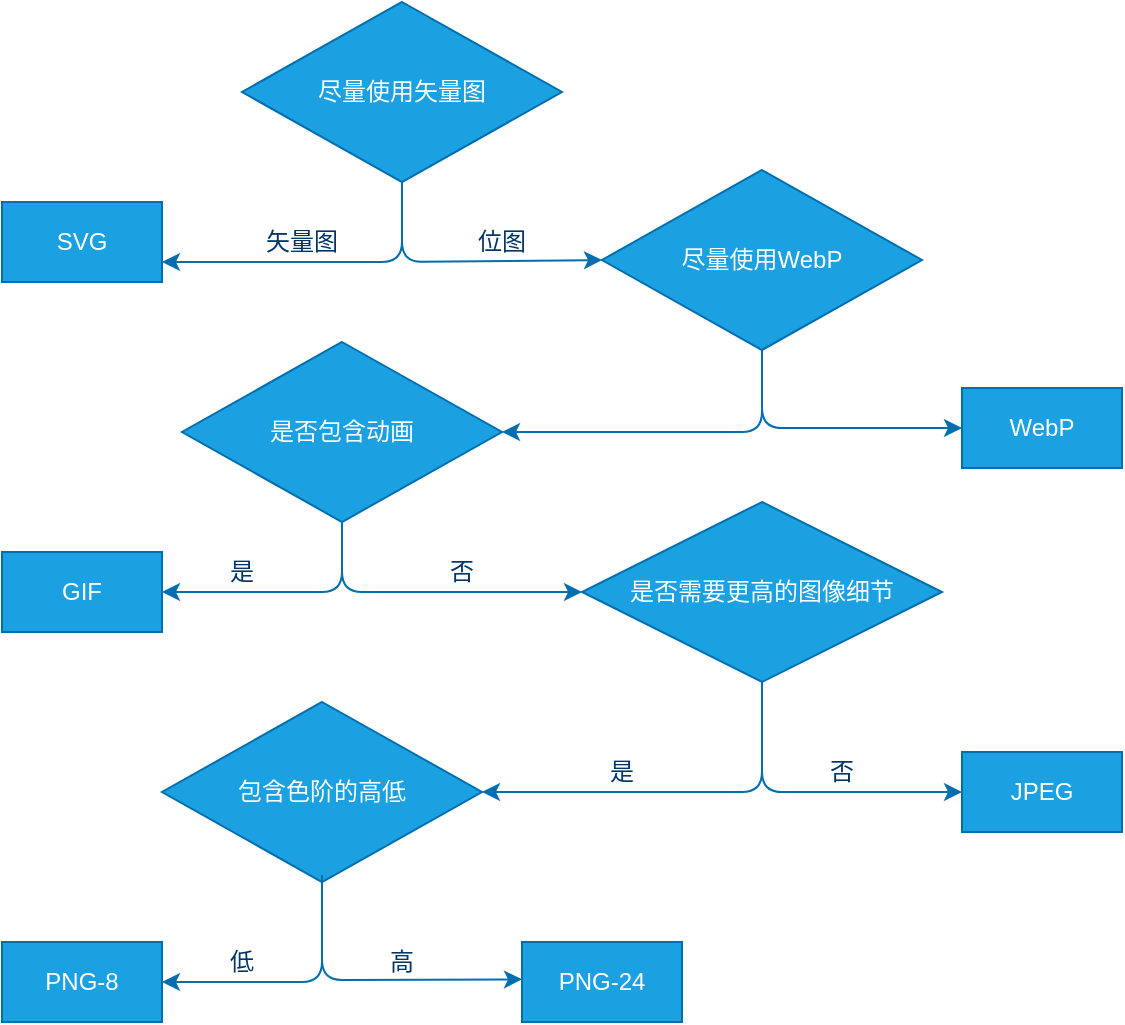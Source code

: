 <mxfile>
    <diagram id="GVihGt7YQ39MT-LoEpB5" name="第 1 页">
        <mxGraphModel dx="844" dy="561" grid="1" gridSize="10" guides="1" tooltips="1" connect="1" arrows="1" fold="1" page="1" pageScale="1" pageWidth="827" pageHeight="1169" background="#ffffff" math="0" shadow="0">
            <root>
                <mxCell id="0"/>
                <mxCell id="1" parent="0"/>
                <mxCell id="2" value="尽量使用矢量图" style="rhombus;whiteSpace=wrap;html=1;fillColor=#1ba1e2;fontColor=#ffffff;strokeColor=#006EAF;" vertex="1" parent="1">
                    <mxGeometry x="190" y="30" width="160" height="90" as="geometry"/>
                </mxCell>
                <mxCell id="3" value="尽量使用WebP" style="rhombus;whiteSpace=wrap;html=1;fillColor=#1ba1e2;fontColor=#ffffff;strokeColor=#006EAF;" vertex="1" parent="1">
                    <mxGeometry x="370" y="114" width="160" height="90" as="geometry"/>
                </mxCell>
                <mxCell id="4" value="是否包含动画" style="rhombus;whiteSpace=wrap;html=1;fillColor=#1ba1e2;fontColor=#ffffff;strokeColor=#006EAF;" vertex="1" parent="1">
                    <mxGeometry x="160" y="200" width="160" height="90" as="geometry"/>
                </mxCell>
                <mxCell id="5" value="是否需要更高的图像细节" style="rhombus;whiteSpace=wrap;html=1;fillColor=#1ba1e2;fontColor=#ffffff;strokeColor=#006EAF;" vertex="1" parent="1">
                    <mxGeometry x="360" y="280" width="180" height="90" as="geometry"/>
                </mxCell>
                <mxCell id="6" value="包含色阶的高低" style="rhombus;whiteSpace=wrap;html=1;fillColor=#1ba1e2;fontColor=#ffffff;strokeColor=#006EAF;" vertex="1" parent="1">
                    <mxGeometry x="150" y="380" width="160" height="90" as="geometry"/>
                </mxCell>
                <mxCell id="7" value="SVG" style="rounded=0;whiteSpace=wrap;html=1;fillColor=#1ba1e2;fontColor=#ffffff;strokeColor=#006EAF;" vertex="1" parent="1">
                    <mxGeometry x="70" y="130" width="80" height="40" as="geometry"/>
                </mxCell>
                <mxCell id="9" value="GIF" style="rounded=0;whiteSpace=wrap;html=1;fillColor=#1ba1e2;fontColor=#ffffff;strokeColor=#006EAF;" vertex="1" parent="1">
                    <mxGeometry x="70" y="305" width="80" height="40" as="geometry"/>
                </mxCell>
                <mxCell id="10" value="PNG-8" style="rounded=0;whiteSpace=wrap;html=1;fillColor=#1ba1e2;fontColor=#ffffff;strokeColor=#006EAF;" vertex="1" parent="1">
                    <mxGeometry x="70" y="500" width="80" height="40" as="geometry"/>
                </mxCell>
                <mxCell id="11" value="PNG-24" style="rounded=0;whiteSpace=wrap;html=1;fillColor=#1ba1e2;fontColor=#ffffff;strokeColor=#006EAF;" vertex="1" parent="1">
                    <mxGeometry x="330" y="500" width="80" height="40" as="geometry"/>
                </mxCell>
                <mxCell id="12" value="JPEG" style="rounded=0;whiteSpace=wrap;html=1;fillColor=#1ba1e2;fontColor=#ffffff;strokeColor=#006EAF;" vertex="1" parent="1">
                    <mxGeometry x="550" y="405" width="80" height="40" as="geometry"/>
                </mxCell>
                <mxCell id="13" value="WebP" style="rounded=0;whiteSpace=wrap;html=1;fillColor=#1ba1e2;fontColor=#ffffff;strokeColor=#006EAF;" vertex="1" parent="1">
                    <mxGeometry x="550" y="223" width="80" height="40" as="geometry"/>
                </mxCell>
                <mxCell id="14" value="" style="endArrow=classic;html=1;exitX=0.5;exitY=1;exitDx=0;exitDy=0;entryX=1;entryY=0.75;entryDx=0;entryDy=0;fillColor=#1ba1e2;strokeColor=#006EAF;" edge="1" parent="1" source="2" target="7">
                    <mxGeometry width="50" height="50" relative="1" as="geometry">
                        <mxPoint x="300" y="270" as="sourcePoint"/>
                        <mxPoint x="350" y="220" as="targetPoint"/>
                        <Array as="points">
                            <mxPoint x="270" y="160"/>
                        </Array>
                    </mxGeometry>
                </mxCell>
                <mxCell id="15" value="矢量图" style="text;html=1;strokeColor=none;fillColor=none;align=center;verticalAlign=middle;whiteSpace=wrap;rounded=0;fontColor=#003366;" vertex="1" parent="1">
                    <mxGeometry x="190" y="135" width="60" height="30" as="geometry"/>
                </mxCell>
                <mxCell id="16" value="" style="endArrow=classic;html=1;fontColor=#003366;entryX=0;entryY=0.5;entryDx=0;entryDy=0;fillColor=#1ba1e2;strokeColor=#006EAF;" edge="1" parent="1" target="3">
                    <mxGeometry width="50" height="50" relative="1" as="geometry">
                        <mxPoint x="270" y="120" as="sourcePoint"/>
                        <mxPoint x="350" y="220" as="targetPoint"/>
                        <Array as="points">
                            <mxPoint x="270" y="160"/>
                        </Array>
                    </mxGeometry>
                </mxCell>
                <mxCell id="17" value="位图" style="text;html=1;strokeColor=none;fillColor=none;align=center;verticalAlign=middle;whiteSpace=wrap;rounded=0;fontColor=#003366;" vertex="1" parent="1">
                    <mxGeometry x="290" y="135" width="60" height="30" as="geometry"/>
                </mxCell>
                <mxCell id="18" value="" style="endArrow=classic;html=1;exitX=0.5;exitY=1;exitDx=0;exitDy=0;entryX=1;entryY=0.5;entryDx=0;entryDy=0;fillColor=#1ba1e2;strokeColor=#006EAF;" edge="1" parent="1" source="3" target="4">
                    <mxGeometry width="50" height="50" relative="1" as="geometry">
                        <mxPoint x="280" y="130" as="sourcePoint"/>
                        <mxPoint x="160" y="170" as="targetPoint"/>
                        <Array as="points">
                            <mxPoint x="450" y="245"/>
                        </Array>
                    </mxGeometry>
                </mxCell>
                <mxCell id="19" value="" style="endArrow=classic;html=1;fontColor=#003366;entryX=0;entryY=0.5;entryDx=0;entryDy=0;fillColor=#1ba1e2;strokeColor=#006EAF;" edge="1" parent="1" target="13">
                    <mxGeometry width="50" height="50" relative="1" as="geometry">
                        <mxPoint x="450" y="210" as="sourcePoint"/>
                        <mxPoint x="380" y="169" as="targetPoint"/>
                        <Array as="points">
                            <mxPoint x="450" y="243"/>
                        </Array>
                    </mxGeometry>
                </mxCell>
                <mxCell id="31" value="" style="group" vertex="1" connectable="0" parent="1">
                    <mxGeometry x="160" y="300" width="170" height="30" as="geometry"/>
                </mxCell>
                <mxCell id="20" value="" style="endArrow=classic;html=1;exitX=0.5;exitY=1;exitDx=0;exitDy=0;entryX=1;entryY=0.5;entryDx=0;entryDy=0;fillColor=#1ba1e2;strokeColor=#006EAF;" edge="1" parent="31" source="4" target="9">
                    <mxGeometry width="50" height="50" relative="1" as="geometry">
                        <mxPoint x="110" y="-30" as="sourcePoint"/>
                        <mxPoint x="-10" y="10" as="targetPoint"/>
                        <Array as="points">
                            <mxPoint x="80" y="25"/>
                        </Array>
                    </mxGeometry>
                </mxCell>
                <mxCell id="26" value="" style="group" vertex="1" connectable="0" parent="31">
                    <mxGeometry width="170" height="30" as="geometry"/>
                </mxCell>
                <mxCell id="21" value="" style="endArrow=classic;html=1;fontColor=#003366;entryX=0;entryY=0.5;entryDx=0;entryDy=0;fillColor=#1ba1e2;strokeColor=#006EAF;" edge="1" parent="26" target="5">
                    <mxGeometry width="50" height="50" relative="1" as="geometry">
                        <mxPoint x="80" y="-10" as="sourcePoint"/>
                        <mxPoint x="180" y="29" as="targetPoint"/>
                        <Array as="points">
                            <mxPoint x="80" y="25"/>
                        </Array>
                    </mxGeometry>
                </mxCell>
                <mxCell id="22" value="是" style="text;html=1;strokeColor=none;fillColor=none;align=center;verticalAlign=middle;whiteSpace=wrap;rounded=0;fontColor=#003366;" vertex="1" parent="26">
                    <mxGeometry width="60" height="30" as="geometry"/>
                </mxCell>
                <mxCell id="23" value="否" style="text;html=1;strokeColor=none;fillColor=none;align=center;verticalAlign=middle;whiteSpace=wrap;rounded=0;fontColor=#003366;" vertex="1" parent="26">
                    <mxGeometry x="110" width="60" height="30" as="geometry"/>
                </mxCell>
                <mxCell id="39" value="" style="endArrow=classic;html=1;exitX=0.5;exitY=1;exitDx=0;exitDy=0;entryX=1;entryY=0.5;entryDx=0;entryDy=0;fillColor=#1ba1e2;strokeColor=#006EAF;" edge="1" parent="1" source="5" target="6">
                    <mxGeometry width="50" height="50" relative="1" as="geometry">
                        <mxPoint x="470" y="380" as="sourcePoint"/>
                        <mxPoint x="350" y="420" as="targetPoint"/>
                        <Array as="points">
                            <mxPoint x="450" y="425"/>
                        </Array>
                    </mxGeometry>
                </mxCell>
                <mxCell id="41" value="" style="endArrow=classic;html=1;fontColor=#003366;entryX=0;entryY=0.5;entryDx=0;entryDy=0;fillColor=#1ba1e2;strokeColor=#006EAF;exitX=0.5;exitY=1;exitDx=0;exitDy=0;" edge="1" parent="1" source="5" target="12">
                    <mxGeometry width="50" height="50" relative="1" as="geometry">
                        <mxPoint x="440" y="400" as="sourcePoint"/>
                        <mxPoint x="540" y="439" as="targetPoint"/>
                        <Array as="points">
                            <mxPoint x="450" y="425"/>
                        </Array>
                    </mxGeometry>
                </mxCell>
                <mxCell id="42" value="是" style="text;html=1;strokeColor=none;fillColor=none;align=center;verticalAlign=middle;whiteSpace=wrap;rounded=0;fontColor=#003366;container=0;" vertex="1" parent="1">
                    <mxGeometry x="350" y="400" width="60" height="30" as="geometry"/>
                </mxCell>
                <mxCell id="43" value="否" style="text;html=1;strokeColor=none;fillColor=none;align=center;verticalAlign=middle;whiteSpace=wrap;rounded=0;fontColor=#003366;container=0;" vertex="1" parent="1">
                    <mxGeometry x="460" y="400" width="60" height="30" as="geometry"/>
                </mxCell>
                <mxCell id="33" value="" style="endArrow=classic;html=1;exitX=0.5;exitY=1;exitDx=0;exitDy=0;entryX=1;entryY=0.5;entryDx=0;entryDy=0;fillColor=#1ba1e2;strokeColor=#006EAF;" edge="1" parent="1" source="6" target="10">
                    <mxGeometry width="50" height="50" relative="1" as="geometry">
                        <mxPoint x="245" y="470" as="sourcePoint"/>
                        <mxPoint x="125" y="510" as="targetPoint"/>
                        <Array as="points">
                            <mxPoint x="230" y="520"/>
                        </Array>
                    </mxGeometry>
                </mxCell>
                <mxCell id="36" value="低" style="text;html=1;strokeColor=none;fillColor=none;align=center;verticalAlign=middle;whiteSpace=wrap;rounded=0;fontColor=#003366;" vertex="1" parent="1">
                    <mxGeometry x="160" y="490" width="60" height="40" as="geometry"/>
                </mxCell>
                <mxCell id="35" value="" style="endArrow=classic;html=1;fontColor=#003366;entryX=0;entryY=0.5;entryDx=0;entryDy=0;fillColor=#1ba1e2;strokeColor=#006EAF;" edge="1" parent="1">
                    <mxGeometry width="50" height="50" relative="1" as="geometry">
                        <mxPoint x="230" y="466.667" as="sourcePoint"/>
                        <mxPoint x="330" y="518.667" as="targetPoint"/>
                        <Array as="points">
                            <mxPoint x="230" y="519"/>
                        </Array>
                    </mxGeometry>
                </mxCell>
                <mxCell id="37" value="高" style="text;html=1;strokeColor=none;fillColor=none;align=center;verticalAlign=middle;whiteSpace=wrap;rounded=0;fontColor=#003366;" vertex="1" parent="1">
                    <mxGeometry x="240" y="490" width="60" height="40" as="geometry"/>
                </mxCell>
            </root>
        </mxGraphModel>
    </diagram>
</mxfile>